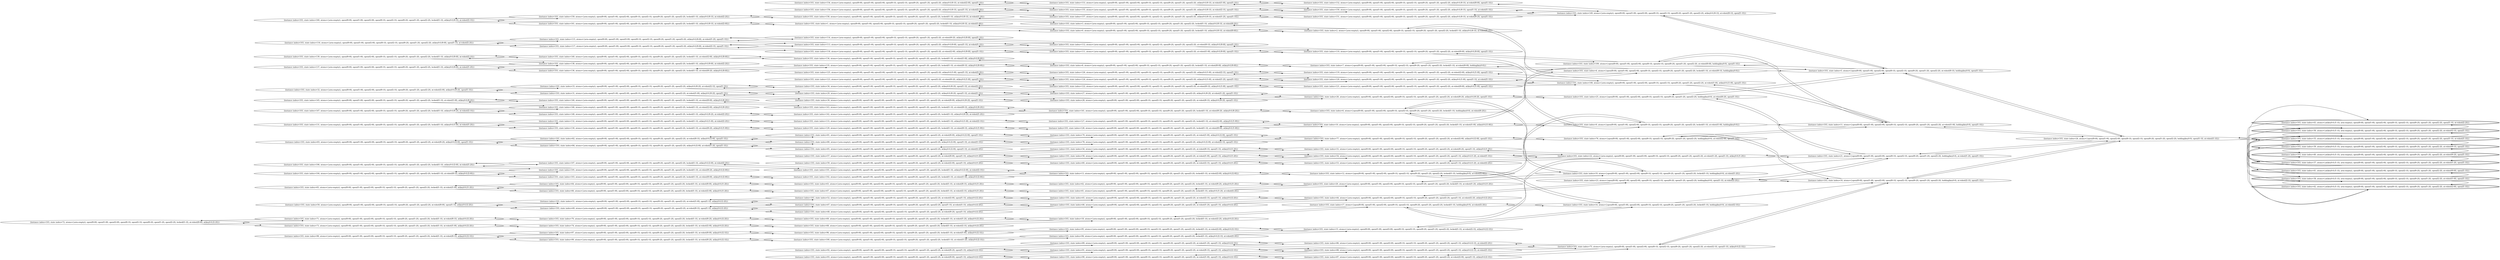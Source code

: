 digraph {
rankdir="LR"
s72[label="(instance index=103, state index=72, atoms={arm-empty(), open(f0-0f), open(f1-0f), open(f2-0f), open(f0-1f), open(f2-1f), open(f0-2f), open(f1-2f), open(f2-2f), locked(f1-1f), at-robot(f0-0f), at(key0-0,f2-2f)})"]
s105[label="(instance index=103, state index=105, atoms={arm-empty(), open(f0-0f), open(f1-0f), open(f2-0f), open(f0-1f), open(f2-1f), open(f0-2f), open(f1-2f), open(f2-2f), locked(f1-1f), at-robot(f0-2f), at(key0-0,f2-0f)})"]
s138[label="(instance index=103, state index=138, atoms={arm-empty(), open(f0-0f), open(f1-0f), open(f2-0f), open(f0-1f), open(f2-1f), open(f0-2f), open(f1-2f), open(f2-2f), locked(f1-1f), at(key0-0,f0-0f), at-robot(f2-2f)})"]
s146[label="(instance index=103, state index=146, atoms={arm-empty(), open(f0-0f), open(f1-0f), open(f2-0f), open(f0-1f), open(f2-1f), open(f0-2f), open(f1-2f), open(f2-2f), locked(f1-1f), at-robot(f2-0f), at(key0-0,f0-2f)})"]
s65[label="(instance index=103, state index=65, atoms={arm-empty(), open(f0-0f), open(f1-0f), open(f2-0f), open(f0-1f), open(f2-1f), open(f0-2f), open(f1-2f), open(f2-2f), locked(f1-1f), at-robot(f1-0f), at(key0-0,f1-2f)})"]
s50[label="(instance index=103, state index=50, atoms={arm-empty(), open(f0-0f), open(f1-0f), open(f2-0f), open(f0-1f), open(f2-1f), open(f0-2f), open(f1-2f), open(f2-2f), at-robot(f0-0f), open(f1-1f), at(key0-0,f2-2f)})"]
s71[label="(instance index=103, state index=71, atoms={arm-empty(), open(f0-0f), open(f1-0f), open(f2-0f), open(f0-1f), open(f2-1f), open(f0-2f), open(f1-2f), open(f2-2f), locked(f1-1f), at-robot(f0-1f), at(key0-0,f2-2f)})"]
s73[label="(instance index=103, state index=73, atoms={arm-empty(), open(f0-0f), open(f1-0f), open(f2-0f), open(f0-1f), open(f2-1f), open(f0-2f), open(f1-2f), open(f2-2f), locked(f1-1f), at-robot(f1-0f), at(key0-0,f2-2f)})"]
s98[label="(instance index=103, state index=98, atoms={arm-empty(), open(f0-0f), open(f1-0f), open(f2-0f), open(f0-1f), open(f2-1f), open(f0-2f), open(f1-2f), open(f2-2f), locked(f1-1f), at-robot(f0-1f), at(key0-0,f2-1f)})"]
s83[label="(instance index=103, state index=83, atoms={arm-empty(), open(f0-0f), open(f1-0f), open(f2-0f), open(f0-1f), open(f2-1f), open(f0-2f), open(f1-2f), open(f2-2f), at-robot(f0-2f), at(key0-0,f2-0f), open(f1-1f)})"]
s104[label="(instance index=103, state index=104, atoms={arm-empty(), open(f0-0f), open(f1-0f), open(f2-0f), open(f0-1f), open(f2-1f), open(f0-2f), open(f1-2f), open(f2-2f), locked(f1-1f), at-robot(f0-1f), at(key0-0,f2-0f)})"]
s106[label="(instance index=103, state index=106, atoms={arm-empty(), open(f0-0f), open(f1-0f), open(f2-0f), open(f0-1f), open(f2-1f), open(f0-2f), open(f1-2f), open(f2-2f), locked(f1-1f), at(key0-0,f2-0f), at-robot(f1-2f)})"]
s131[label="(instance index=103, state index=131, atoms={arm-empty(), open(f0-0f), open(f1-0f), open(f2-0f), open(f0-1f), open(f2-1f), open(f0-2f), open(f1-2f), open(f2-2f), locked(f1-1f), at(key0-0,f1-0f), at-robot(f1-2f)})"]
s116[label="(instance index=103, state index=116, atoms={arm-empty(), open(f0-0f), open(f1-0f), open(f2-0f), open(f0-1f), open(f2-1f), open(f0-2f), open(f1-2f), open(f2-2f), at(key0-0,f0-0f), open(f1-1f), at-robot(f2-2f)})"]
s32[label="(instance index=103, state index=32, atoms={arm-empty(), open(f0-0f), open(f1-0f), open(f2-0f), open(f0-1f), open(f2-1f), open(f0-2f), open(f1-2f), open(f2-2f), at-robot(f2-0f), at(key0-0,f0-2f), open(f1-1f)})"]
s137[label="(instance index=103, state index=137, atoms={arm-empty(), open(f0-0f), open(f1-0f), open(f2-0f), open(f0-1f), open(f2-1f), open(f0-2f), open(f1-2f), open(f2-2f), locked(f1-1f), at(key0-0,f0-0f), at-robot(f1-2f)})"]
s139[label="(instance index=103, state index=139, atoms={arm-empty(), open(f0-0f), open(f1-0f), open(f2-0f), open(f0-1f), open(f2-1f), open(f0-2f), open(f1-2f), open(f2-2f), locked(f1-1f), at(key0-0,f0-0f), at-robot(f2-1f)})"]
s145[label="(instance index=103, state index=145, atoms={arm-empty(), open(f0-0f), open(f1-0f), open(f2-0f), open(f0-1f), open(f2-1f), open(f0-2f), open(f1-2f), open(f2-2f), locked(f1-1f), at-robot(f1-0f), at(key0-0,f0-2f)})"]
s147[label="(instance index=103, state index=147, atoms={arm-empty(), open(f0-0f), open(f1-0f), open(f2-0f), open(f0-1f), open(f2-1f), open(f0-2f), open(f1-2f), open(f2-2f), locked(f1-1f), at(key0-0,f0-2f), at-robot(f2-1f)})"]
s160[label="(instance index=103, state index=160, atoms={arm-empty(), open(f0-0f), open(f1-0f), open(f2-0f), open(f0-1f), open(f2-1f), open(f0-2f), open(f1-2f), open(f2-2f), locked(f1-1f), at(key0-0,f0-1f), at-robot(f2-1f)})"]
s64[label="(instance index=103, state index=64, atoms={arm-empty(), open(f0-0f), open(f1-0f), open(f2-0f), open(f0-1f), open(f2-1f), open(f0-2f), open(f1-2f), open(f2-2f), locked(f1-1f), at-robot(f0-0f), at(key0-0,f1-2f)})"]
s66[label="(instance index=103, state index=66, atoms={arm-empty(), open(f0-0f), open(f1-0f), open(f2-0f), open(f0-1f), open(f2-1f), open(f0-2f), open(f1-2f), open(f2-2f), locked(f1-1f), at-robot(f2-0f), at(key0-0,f1-2f)})"]
s51[label="(instance index=103, state index=51, atoms={arm-empty(), open(f0-0f), open(f1-0f), open(f2-0f), open(f0-1f), open(f2-1f), open(f0-2f), open(f1-2f), open(f2-2f), at-robot(f1-0f), open(f1-1f), at(key0-0,f2-2f)})"]
s49[label="(instance index=103, state index=49, atoms={arm-empty(), open(f0-0f), open(f1-0f), open(f2-0f), open(f0-1f), open(f2-1f), open(f0-2f), open(f1-2f), open(f2-2f), at-robot(f0-1f), open(f1-1f), at(key0-0,f2-2f)})"]
s70[label="(instance index=103, state index=70, atoms={arm-empty(), open(f0-0f), open(f1-0f), open(f2-0f), open(f0-1f), open(f2-1f), open(f0-2f), open(f1-2f), open(f2-2f), locked(f1-1f), at-robot(f0-2f), at(key0-0,f2-2f)})"]
s74[label="(instance index=103, state index=74, atoms={arm-empty(), open(f0-0f), open(f1-0f), open(f2-0f), open(f0-1f), open(f2-1f), open(f0-2f), open(f1-2f), open(f2-2f), locked(f1-1f), at-robot(f2-0f), at(key0-0,f2-2f)})"]
s97[label="(instance index=103, state index=97, atoms={arm-empty(), open(f0-0f), open(f1-0f), open(f2-0f), open(f0-1f), open(f2-1f), open(f0-2f), open(f1-2f), open(f2-2f), locked(f1-1f), at-robot(f0-0f), at(key0-0,f2-1f)})"]
s99[label="(instance index=103, state index=99, atoms={arm-empty(), open(f0-0f), open(f1-0f), open(f2-0f), open(f0-1f), open(f2-1f), open(f0-2f), open(f1-2f), open(f2-2f), locked(f1-1f), at-robot(f0-2f), at(key0-0,f2-1f)})"]
s84[label="(instance index=103, state index=84, atoms={arm-empty(), open(f0-0f), open(f1-0f), open(f2-0f), open(f0-1f), open(f2-1f), open(f0-2f), open(f1-2f), open(f2-2f), at(key0-0,f2-0f), at-robot(f1-2f), open(f1-1f)})"]
s82[label="(instance index=103, state index=82, atoms={arm-empty(), open(f0-0f), open(f1-0f), open(f2-0f), open(f0-1f), open(f2-1f), open(f0-2f), open(f1-2f), open(f2-2f), at-robot(f0-1f), at(key0-0,f2-0f), open(f1-1f)})"]
s103[label="(instance index=103, state index=103, atoms={arm-empty(), open(f0-0f), open(f1-0f), open(f2-0f), open(f0-1f), open(f2-1f), open(f0-2f), open(f1-2f), open(f2-2f), locked(f1-1f), at-robot(f0-0f), at(key0-0,f2-0f)})"]
s107[label="(instance index=103, state index=107, atoms={arm-empty(), open(f0-0f), open(f1-0f), open(f2-0f), open(f0-1f), open(f2-1f), open(f0-2f), open(f1-2f), open(f2-2f), locked(f1-1f), at(key0-0,f2-0f), at-robot(f2-2f)})"]
s130[label="(instance index=103, state index=130, atoms={arm-empty(), open(f0-0f), open(f1-0f), open(f2-0f), open(f0-1f), open(f2-1f), open(f0-2f), open(f1-2f), open(f2-2f), locked(f1-1f), at-robot(f0-2f), at(key0-0,f1-0f)})"]
s132[label="(instance index=103, state index=132, atoms={arm-empty(), open(f0-0f), open(f1-0f), open(f2-0f), open(f0-1f), open(f2-1f), open(f0-2f), open(f1-2f), open(f2-2f), locked(f1-1f), at(key0-0,f1-0f), at-robot(f2-2f)})"]
s117[label="(instance index=103, state index=117, atoms={arm-empty(), open(f0-0f), open(f1-0f), open(f2-0f), open(f0-1f), open(f2-1f), open(f0-2f), open(f1-2f), open(f2-2f), at(key0-0,f0-0f), at-robot(f2-1f), open(f1-1f)})"]
s136[label="(instance index=103, state index=136, atoms={arm-empty(), open(f0-0f), open(f1-0f), open(f2-0f), open(f0-1f), open(f2-1f), open(f0-2f), open(f1-2f), open(f2-2f), locked(f1-1f), at-robot(f0-2f), at(key0-0,f0-0f)})"]
s148[label="(instance index=103, state index=148, atoms={arm-empty(), open(f0-0f), open(f1-0f), open(f2-0f), open(f0-1f), open(f2-1f), open(f0-2f), open(f1-2f), open(f2-2f), locked(f1-1f), at(key0-0,f0-2f), at-robot(f2-2f)})"]
s144[label="(instance index=103, state index=144, atoms={arm-empty(), open(f0-0f), open(f1-0f), open(f2-0f), open(f0-1f), open(f2-1f), open(f0-2f), open(f1-2f), open(f2-2f), locked(f1-1f), at-robot(f0-0f), at(key0-0,f0-2f)})"]
s140[label="(instance index=103, state index=140, atoms={arm-empty(), open(f0-0f), open(f1-0f), open(f2-0f), open(f0-1f), open(f2-1f), open(f0-2f), open(f1-2f), open(f2-2f), locked(f1-1f), at-robot(f2-0f), at(key0-0,f0-0f)})"]
s31[label="(instance index=103, state index=31, atoms={arm-empty(), open(f0-0f), open(f1-0f), open(f2-0f), open(f0-1f), open(f2-1f), open(f0-2f), open(f1-2f), open(f2-2f), at-robot(f1-0f), at(key0-0,f0-2f), open(f1-1f)})"]
s161[label="(instance index=103, state index=161, atoms={arm-empty(), open(f0-0f), open(f1-0f), open(f2-0f), open(f0-1f), open(f2-1f), open(f0-2f), open(f1-2f), open(f2-2f), locked(f1-1f), at(key0-0,f0-1f), at-robot(f2-0f)})"]
s159[label="(instance index=103, state index=159, atoms={arm-empty(), open(f0-0f), open(f1-0f), open(f2-0f), open(f0-1f), open(f2-1f), open(f0-2f), open(f1-2f), open(f2-2f), locked(f1-1f), at(key0-0,f0-1f), at-robot(f2-2f)})"]
s33[label="(instance index=103, state index=33, atoms={arm-empty(), open(f0-0f), open(f1-0f), open(f2-0f), open(f0-1f), open(f2-1f), open(f0-2f), open(f1-2f), open(f2-2f), at(key0-0,f0-2f), at-robot(f2-1f), open(f1-1f)})"]
s115[label="(instance index=103, state index=115, atoms={arm-empty(), open(f0-0f), open(f1-0f), open(f2-0f), open(f0-1f), open(f2-1f), open(f0-2f), open(f1-2f), open(f2-2f), at(key0-0,f0-0f), at-robot(f1-2f), open(f1-1f)})"]
s135[label="(instance index=103, state index=135, atoms={arm-empty(), open(f0-0f), open(f1-0f), open(f2-0f), open(f0-1f), open(f2-1f), open(f0-2f), open(f1-2f), open(f2-2f), locked(f1-1f), at-robot(f0-1f), at(key0-0,f0-0f)})"]
s154[label="(instance index=103, state index=154, atoms={arm-empty(), open(f0-0f), open(f1-0f), open(f2-0f), open(f0-1f), open(f2-1f), open(f0-2f), open(f1-2f), open(f2-2f), at(key0-0,f0-1f), at-robot(f2-0f), open(f1-1f)})"]
s142[label="(instance index=103, state index=142, atoms={arm-empty(), open(f0-0f), open(f1-0f), open(f2-0f), open(f0-1f), open(f2-1f), open(f0-2f), open(f1-2f), open(f2-2f), locked(f1-1f), at(key0-0,f0-2f), at-robot(f1-2f)})"]
s133[label="(instance index=103, state index=133, atoms={arm-empty(), open(f0-0f), open(f1-0f), open(f2-0f), open(f0-1f), open(f2-1f), open(f0-2f), open(f1-2f), open(f2-2f), locked(f1-1f), at(key0-0,f1-0f), at-robot(f2-1f)})"]
s134[label="(instance index=103, state index=134, atoms={arm-empty(), open(f0-0f), open(f1-0f), open(f2-0f), open(f0-1f), open(f2-1f), open(f0-2f), open(f1-2f), open(f2-2f), locked(f1-1f), at-robot(f1-0f), at(key0-0,f0-0f)})"]
s143[label="(instance index=103, state index=143, atoms={arm-empty(), open(f0-0f), open(f1-0f), open(f2-0f), open(f0-1f), open(f2-1f), open(f0-2f), open(f1-2f), open(f2-2f), locked(f1-1f), at-robot(f0-1f), at(key0-0,f0-2f)})"]
s129[label="(instance index=103, state index=129, atoms={arm-empty(), open(f0-0f), open(f1-0f), open(f2-0f), open(f0-1f), open(f2-1f), open(f0-2f), open(f1-2f), open(f2-2f), locked(f1-1f), at-robot(f0-1f), at(key0-0,f1-0f)})"]
s30[label="(instance index=103, state index=30, atoms={arm-empty(), open(f0-0f), open(f1-0f), open(f2-0f), open(f0-1f), open(f2-1f), open(f0-2f), open(f1-2f), open(f2-2f), at-robot(f0-0f), at(key0-0,f0-2f), open(f1-1f)})"]
s1[label="(instance index=103, state index=1, atoms={arm-empty(), open(f0-0f), open(f1-0f), open(f2-0f), open(f0-1f), open(f2-1f), open(f0-2f), open(f1-2f), open(f2-2f), locked(f1-1f), at(key0-0,f0-1f), at-robot(f1-0f)})"]
s158[label="(instance index=103, state index=158, atoms={arm-empty(), open(f0-0f), open(f1-0f), open(f2-0f), open(f0-1f), open(f2-1f), open(f0-2f), open(f1-2f), open(f2-2f), locked(f1-1f), at(key0-0,f0-1f), at-robot(f1-2f)})"]
s29[label="(instance index=103, state index=29, atoms={arm-empty(), open(f0-0f), open(f1-0f), open(f2-0f), open(f0-1f), open(f2-1f), open(f0-2f), open(f1-2f), open(f2-2f), at(key0-0,f0-2f), open(f1-1f), at-robot(f1-1f)})"]
s156[label="(instance index=103, state index=156, atoms={arm-empty(), open(f0-0f), open(f1-0f), open(f2-0f), open(f0-1f), open(f2-1f), open(f0-2f), open(f1-2f), open(f2-2f), at(key0-0,f0-1f), open(f1-1f), at-robot(f2-2f)})"]
s34[label="(instance index=103, state index=34, atoms={arm-empty(), open(f0-0f), open(f1-0f), open(f2-0f), open(f0-1f), open(f2-1f), open(f0-2f), open(f1-2f), open(f2-2f), at(key0-0,f0-2f), open(f1-1f), at-robot(f2-2f)})"]
s113[label="(instance index=103, state index=113, atoms={arm-empty(), open(f0-0f), open(f1-0f), open(f2-0f), open(f0-1f), open(f2-1f), open(f0-2f), open(f1-2f), open(f2-2f), at(key0-0,f0-0f), open(f1-1f), at-robot(f1-1f)})"]
s118[label="(instance index=103, state index=118, atoms={arm-empty(), open(f0-0f), open(f1-0f), open(f2-0f), open(f0-1f), open(f2-1f), open(f0-2f), open(f1-2f), open(f2-2f), at-robot(f2-0f), at(key0-0,f0-0f), open(f1-1f)})"]
s114[label="(instance index=103, state index=114, atoms={arm-empty(), open(f0-0f), open(f1-0f), open(f2-0f), open(f0-1f), open(f2-1f), open(f0-2f), open(f1-2f), open(f2-2f), at-robot(f0-2f), at(key0-0,f0-0f), open(f1-1f)})"]
s101[label="(instance index=103, state index=101, atoms={arm-empty(), open(f0-0f), open(f1-0f), open(f2-0f), open(f0-1f), open(f2-1f), open(f0-2f), open(f1-2f), open(f2-2f), locked(f1-1f), at(key0-0,f2-0f), at-robot(f2-1f)})"]
s102[label="(instance index=103, state index=102, atoms={arm-empty(), open(f0-0f), open(f1-0f), open(f2-0f), open(f0-1f), open(f2-1f), open(f0-2f), open(f1-2f), open(f2-2f), locked(f1-1f), at-robot(f1-0f), at(key0-0,f2-0f)})"]
s80[label="(instance index=103, state index=80, atoms={arm-empty(), open(f0-0f), open(f1-0f), open(f2-0f), open(f0-1f), open(f2-1f), open(f0-2f), open(f1-2f), open(f2-2f), at(key0-0,f2-0f), open(f1-1f), at-robot(f1-1f)})"]
s85[label="(instance index=103, state index=85, atoms={arm-empty(), open(f0-0f), open(f1-0f), open(f2-0f), open(f0-1f), open(f2-1f), open(f0-2f), open(f1-2f), open(f2-2f), at(key0-0,f2-0f), open(f1-1f), at-robot(f2-2f)})"]
s81[label="(instance index=103, state index=81, atoms={arm-empty(), open(f0-0f), open(f1-0f), open(f2-0f), open(f0-1f), open(f2-1f), open(f0-2f), open(f1-2f), open(f2-2f), at-robot(f0-0f), at(key0-0,f2-0f), open(f1-1f)})"]
s125[label="(instance index=103, state index=125, atoms={arm-empty(), open(f0-0f), open(f1-0f), open(f2-0f), open(f0-1f), open(f2-1f), open(f0-2f), open(f1-2f), open(f2-2f), at(key0-0,f1-0f), open(f1-1f), at-robot(f2-2f)})"]
s123[label="(instance index=103, state index=123, atoms={arm-empty(), open(f0-0f), open(f1-0f), open(f2-0f), open(f0-1f), open(f2-1f), open(f0-2f), open(f1-2f), open(f2-2f), at-robot(f0-2f), at(key0-0,f1-0f), open(f1-1f)})"]
s100[label="(instance index=103, state index=100, atoms={arm-empty(), open(f0-0f), open(f1-0f), open(f2-0f), open(f0-1f), open(f2-1f), open(f0-2f), open(f1-2f), open(f2-2f), locked(f1-1f), at-robot(f1-2f), at(key0-0,f2-1f)})"]
s96[label="(instance index=103, state index=96, atoms={arm-empty(), open(f0-0f), open(f1-0f), open(f2-0f), open(f0-1f), open(f2-1f), open(f0-2f), open(f1-2f), open(f2-2f), locked(f1-1f), at-robot(f1-0f), at(key0-0,f2-1f)})"]
s68[label="(instance index=103, state index=68, atoms={arm-empty(), open(f0-0f), open(f1-0f), open(f2-0f), open(f0-1f), open(f2-1f), open(f0-2f), open(f1-2f), open(f2-2f), locked(f1-1f), at-robot(f2-1f), at(key0-0,f2-2f)})"]
s69[label="(instance index=103, state index=69, atoms={arm-empty(), open(f0-0f), open(f1-0f), open(f2-0f), open(f0-1f), open(f2-1f), open(f0-2f), open(f1-2f), open(f2-2f), locked(f1-1f), at-robot(f1-2f), at(key0-0,f2-2f)})"]
s47[label="(instance index=103, state index=47, atoms={arm-empty(), open(f0-0f), open(f1-0f), open(f2-0f), open(f0-1f), open(f2-1f), open(f0-2f), open(f1-2f), open(f2-2f), open(f1-1f), at-robot(f1-1f), at(key0-0,f2-2f)})"]
s52[label="(instance index=103, state index=52, atoms={arm-empty(), open(f0-0f), open(f1-0f), open(f2-0f), open(f0-1f), open(f2-1f), open(f0-2f), open(f1-2f), open(f2-2f), at-robot(f2-0f), open(f1-1f), at(key0-0,f2-2f)})"]
s48[label="(instance index=103, state index=48, atoms={arm-empty(), open(f0-0f), open(f1-0f), open(f2-0f), open(f0-1f), open(f2-1f), open(f0-2f), open(f1-2f), open(f2-2f), at-robot(f0-2f), open(f1-1f), at(key0-0,f2-2f)})"]
s92[label="(instance index=103, state index=92, atoms={arm-empty(), open(f0-0f), open(f1-0f), open(f2-0f), open(f0-1f), open(f2-1f), open(f0-2f), open(f1-2f), open(f2-2f), at-robot(f0-2f), open(f1-1f), at(key0-0,f2-1f)})"]
s93[label="(instance index=103, state index=93, atoms={arm-empty(), open(f0-0f), open(f1-0f), open(f2-0f), open(f0-1f), open(f2-1f), open(f0-2f), open(f1-2f), open(f2-2f), at-robot(f0-0f), open(f1-1f), at(key0-0,f2-1f)})"]
s67[label="(instance index=103, state index=67, atoms={arm-empty(), open(f0-0f), open(f1-0f), open(f2-0f), open(f0-1f), open(f2-1f), open(f0-2f), open(f1-2f), open(f2-2f), locked(f1-1f), at-robot(f2-1f), at(key0-0,f1-2f)})"]
s63[label="(instance index=103, state index=63, atoms={arm-empty(), open(f0-0f), open(f1-0f), open(f2-0f), open(f0-1f), open(f2-1f), open(f0-2f), open(f1-2f), open(f2-2f), locked(f1-1f), at-robot(f0-1f), at(key0-0,f1-2f)})"]
s59[label="(instance index=103, state index=59, atoms={arm-empty(), open(f0-0f), open(f1-0f), open(f2-0f), open(f0-1f), open(f2-1f), open(f0-2f), open(f1-2f), open(f2-2f), at-robot(f2-0f), open(f1-1f), at(key0-0,f1-2f)})"]
s57[label="(instance index=103, state index=57, atoms={arm-empty(), open(f0-0f), open(f1-0f), open(f2-0f), open(f0-1f), open(f2-1f), open(f0-2f), open(f1-2f), open(f2-2f), at-robot(f0-0f), open(f1-1f), at(key0-0,f1-2f)})"]
s111[label="(instance index=103, state index=111, atoms={arm-empty(), open(f0-0f), open(f1-0f), open(f2-0f), open(f0-1f), open(f2-1f), open(f0-2f), open(f1-2f), open(f2-2f), at-robot(f1-0f), at(key0-0,f0-0f), open(f1-1f)})"]
s8[label="(instance index=103, state index=8, atoms={arm-empty(), open(f0-0f), open(f1-0f), open(f2-0f), open(f0-1f), open(f2-1f), open(f0-2f), open(f1-2f), open(f2-2f), locked(f1-1f), at-robot(f0-0f), at(key0-0,f0-0f)})"]
s0[label="(instance index=103, state index=0, atoms={arm-empty(), open(f0-0f), open(f1-0f), open(f2-0f), open(f0-1f), open(f2-1f), open(f0-2f), open(f1-2f), open(f2-2f), locked(f1-1f), at(key0-0,f0-1f), at-robot(f0-0f)})"]
s127[label="(instance index=103, state index=127, atoms={arm-empty(), open(f0-0f), open(f1-0f), open(f2-0f), open(f0-1f), open(f2-1f), open(f0-2f), open(f1-2f), open(f2-2f), locked(f1-1f), at-robot(f2-0f), at(key0-0,f1-0f)})"]
s112[label="(instance index=103, state index=112, atoms={arm-empty(), open(f0-0f), open(f1-0f), open(f2-0f), open(f0-1f), open(f2-1f), open(f0-2f), open(f1-2f), open(f2-2f), at-robot(f0-1f), at(key0-0,f0-0f), open(f1-1f)})"]
s28[label="(instance index=103, state index=28, atoms={arm-empty(), open(f0-0f), open(f1-0f), open(f2-0f), open(f0-1f), open(f2-1f), open(f0-2f), open(f1-2f), open(f2-2f), at-robot(f0-1f), at(key0-0,f0-2f), open(f1-1f)})"]
s155[label="(instance index=103, state index=155, atoms={arm-empty(), open(f0-0f), open(f1-0f), open(f2-0f), open(f0-1f), open(f2-1f), open(f0-2f), open(f1-2f), open(f2-2f), at(key0-0,f0-1f), at-robot(f2-1f), open(f1-1f)})"]
s27[label="(instance index=103, state index=27, atoms={arm-empty(), open(f0-0f), open(f1-0f), open(f2-0f), open(f0-1f), open(f2-1f), open(f0-2f), open(f1-2f), open(f2-2f), at(key0-0,f0-2f), at-robot(f1-2f), open(f1-1f)})"]
s3[label="(instance index=103, state index=3, atoms={arm-empty(), open(f0-0f), open(f1-0f), open(f2-0f), open(f0-1f), open(f2-1f), open(f0-2f), open(f1-2f), open(f2-2f), locked(f1-1f), at(key0-0,f0-1f), at-robot(f0-2f)})"]
s153[label="(instance index=103, state index=153, atoms={arm-empty(), open(f0-0f), open(f1-0f), open(f2-0f), open(f0-1f), open(f2-1f), open(f0-2f), open(f1-2f), open(f2-2f), at(key0-0,f0-1f), at-robot(f1-0f), open(f1-1f)})"]
s141[label="(instance index=103, state index=141, atoms={arm-empty(), open(f0-0f), open(f1-0f), open(f2-0f), open(f0-1f), open(f2-1f), open(f0-2f), open(f1-2f), open(f2-2f), locked(f1-1f), at-robot(f0-2f), at(key0-0,f0-2f)})"]
s157[label="(instance index=103, state index=157, atoms={arm-empty(), open(f0-0f), open(f1-0f), open(f2-0f), open(f0-1f), open(f2-1f), open(f0-2f), open(f1-2f), open(f2-2f), at(key0-0,f0-1f), at-robot(f1-2f), open(f1-1f)})"]
s128[label="(instance index=103, state index=128, atoms={arm-empty(), open(f0-0f), open(f1-0f), open(f2-0f), open(f0-1f), open(f2-1f), open(f0-2f), open(f1-2f), open(f2-2f), locked(f1-1f), at-robot(f0-0f), at(key0-0,f1-0f)})"]
s13[label="(instance index=103, state index=13, atoms={arm-empty(), open(f0-0f), open(f1-0f), open(f2-0f), open(f0-1f), open(f2-1f), open(f0-2f), open(f1-2f), open(f2-2f), locked(f1-1f), at-robot(f2-0f), at(key0-0,f2-0f)})"]
s78[label="(instance index=103, state index=78, atoms={arm-empty(), open(f0-0f), open(f1-0f), open(f2-0f), open(f0-1f), open(f2-1f), open(f0-2f), open(f1-2f), open(f2-2f), at(key0-0,f2-0f), at-robot(f2-1f), open(f1-1f)})"]
s79[label="(instance index=103, state index=79, atoms={arm-empty(), open(f0-0f), open(f1-0f), open(f2-0f), open(f0-1f), open(f2-1f), open(f0-2f), open(f1-2f), open(f2-2f), at-robot(f1-0f), at(key0-0,f2-0f), open(f1-1f)})"]
s126[label="(instance index=103, state index=126, atoms={arm-empty(), open(f0-0f), open(f1-0f), open(f2-0f), open(f0-1f), open(f2-1f), open(f0-2f), open(f1-2f), open(f2-2f), at(key0-0,f1-0f), at-robot(f2-1f), open(f1-1f)})"]
s122[label="(instance index=103, state index=122, atoms={arm-empty(), open(f0-0f), open(f1-0f), open(f2-0f), open(f0-1f), open(f2-1f), open(f0-2f), open(f1-2f), open(f2-2f), at-robot(f0-1f), at(key0-0,f1-0f), open(f1-1f)})"]
s124[label="(instance index=103, state index=124, atoms={arm-empty(), open(f0-0f), open(f1-0f), open(f2-0f), open(f0-1f), open(f2-1f), open(f0-2f), open(f1-2f), open(f2-2f), at(key0-0,f1-0f), at-robot(f1-2f), open(f1-1f)})"]
s94[label="(instance index=103, state index=94, atoms={arm-empty(), open(f0-0f), open(f1-0f), open(f2-0f), open(f0-1f), open(f2-1f), open(f0-2f), open(f1-2f), open(f2-2f), locked(f1-1f), at(key0-0,f2-1f), at-robot(f2-2f)})"]
s95[label="(instance index=103, state index=95, atoms={arm-empty(), open(f0-0f), open(f1-0f), open(f2-0f), open(f0-1f), open(f2-1f), open(f0-2f), open(f1-2f), open(f2-2f), locked(f1-1f), at-robot(f2-0f), at(key0-0,f2-1f)})"]
s18[label="(instance index=103, state index=18, atoms={arm-empty(), open(f0-0f), open(f1-0f), open(f2-0f), open(f0-1f), open(f2-1f), open(f0-2f), open(f1-2f), open(f2-2f), locked(f1-1f), at-robot(f2-2f), at(key0-0,f2-2f)})"]
s45[label="(instance index=103, state index=45, atoms={arm-empty(), open(f0-0f), open(f1-0f), open(f2-0f), open(f0-1f), open(f2-1f), open(f0-2f), open(f1-2f), open(f2-2f), at-robot(f2-1f), open(f1-1f), at(key0-0,f2-2f)})"]
s46[label="(instance index=103, state index=46, atoms={arm-empty(), open(f0-0f), open(f1-0f), open(f2-0f), open(f0-1f), open(f2-1f), open(f0-2f), open(f1-2f), open(f2-2f), at-robot(f1-2f), open(f1-1f), at(key0-0,f2-2f)})"]
s89[label="(instance index=103, state index=89, atoms={arm-empty(), open(f0-0f), open(f1-0f), open(f2-0f), open(f0-1f), open(f2-1f), open(f0-2f), open(f1-2f), open(f2-2f), at-robot(f1-2f), open(f1-1f), at(key0-0,f2-1f)})"]
s90[label="(instance index=103, state index=90, atoms={arm-empty(), open(f0-0f), open(f1-0f), open(f2-0f), open(f0-1f), open(f2-1f), open(f0-2f), open(f1-2f), open(f2-2f), at-robot(f1-0f), open(f1-1f), at(key0-0,f2-1f)})"]
s91[label="(instance index=103, state index=91, atoms={arm-empty(), open(f0-0f), open(f1-0f), open(f2-0f), open(f0-1f), open(f2-1f), open(f0-2f), open(f1-2f), open(f2-2f), at-robot(f0-1f), open(f1-1f), at(key0-0,f2-1f)})"]
s61[label="(instance index=103, state index=61, atoms={arm-empty(), open(f0-0f), open(f1-0f), open(f2-0f), open(f0-1f), open(f2-1f), open(f0-2f), open(f1-2f), open(f2-2f), locked(f1-1f), at(key0-0,f1-2f), at-robot(f2-2f)})"]
s62[label="(instance index=103, state index=62, atoms={arm-empty(), open(f0-0f), open(f1-0f), open(f2-0f), open(f0-1f), open(f2-1f), open(f0-2f), open(f1-2f), open(f2-2f), locked(f1-1f), at-robot(f0-2f), at(key0-0,f1-2f)})"]
s60[label="(instance index=103, state index=60, atoms={arm-empty(), open(f0-0f), open(f1-0f), open(f2-0f), open(f0-1f), open(f2-1f), open(f0-2f), open(f1-2f), open(f2-2f), at-robot(f2-1f), open(f1-1f), at(key0-0,f1-2f)})"]
s56[label="(instance index=103, state index=56, atoms={arm-empty(), open(f0-0f), open(f1-0f), open(f2-0f), open(f0-1f), open(f2-1f), open(f0-2f), open(f1-2f), open(f2-2f), at-robot(f0-1f), open(f1-1f), at(key0-0,f1-2f)})"]
s58[label="(instance index=103, state index=58, atoms={arm-empty(), open(f0-0f), open(f1-0f), open(f2-0f), open(f0-1f), open(f2-1f), open(f0-2f), open(f1-2f), open(f2-2f), at-robot(f1-0f), open(f1-1f), at(key0-0,f1-2f)})"]
s55[label="(instance index=103, state index=55, atoms={arm-empty(), open(f0-0f), open(f1-0f), open(f2-0f), open(f0-1f), open(f2-1f), open(f0-2f), open(f1-2f), open(f2-2f), at-robot(f0-2f), open(f1-1f), at(key0-0,f1-2f)})"]
s54[label="(instance index=103, state index=54, atoms={arm-empty(), open(f0-0f), open(f1-0f), open(f2-0f), open(f0-1f), open(f2-1f), open(f0-2f), open(f1-2f), open(f2-2f), open(f1-1f), at(key0-0,f1-2f), at-robot(f1-1f)})"]
s53[label="(instance index=103, state index=53, atoms={arm-empty(), open(f0-0f), open(f1-0f), open(f2-0f), open(f0-1f), open(f2-1f), open(f0-2f), open(f1-2f), open(f2-2f), open(f1-1f), at(key0-0,f1-2f), at-robot(f2-2f)})"]
s20[label="(instance index=103, state index=20, atoms={arm-empty(), open(f0-0f), open(f1-0f), open(f2-0f), open(f0-1f), open(f2-1f), open(f0-2f), open(f1-2f), open(f2-2f), locked(f1-1f), at-robot(f1-2f), at(key0-0,f1-2f)})"]
s88[label="(instance index=103, state index=88, atoms={arm-empty(), open(f0-0f), open(f1-0f), open(f2-0f), open(f0-1f), open(f2-1f), open(f0-2f), open(f1-2f), open(f2-2f), open(f1-1f), at(key0-0,f2-1f), at-robot(f1-1f)})"]
s87[label="(instance index=103, state index=87, atoms={arm-empty(), open(f0-0f), open(f1-0f), open(f2-0f), open(f0-1f), open(f2-1f), open(f0-2f), open(f1-2f), open(f2-2f), at-robot(f2-0f), open(f1-1f), at(key0-0,f2-1f)})"]
s86[label="(instance index=103, state index=86, atoms={arm-empty(), open(f0-0f), open(f1-0f), open(f2-0f), open(f0-1f), open(f2-1f), open(f0-2f), open(f1-2f), open(f2-2f), open(f1-1f), at(key0-0,f2-1f), at-robot(f2-2f)})"]
s44[label="(instance index=103, state index=44, atoms={arm-empty(), open(f0-0f), open(f1-0f), open(f2-0f), open(f0-1f), open(f2-1f), open(f0-2f), open(f1-2f), open(f2-2f), open(f1-1f), at-robot(f2-2f), at(key0-0,f2-2f)})"]
s15[label="(instance index=103, state index=15, atoms={arm-empty(), open(f0-0f), open(f1-0f), open(f2-0f), open(f0-1f), open(f2-1f), open(f0-2f), open(f1-2f), open(f2-2f), locked(f1-1f), at-robot(f2-1f), at(key0-0,f2-1f)})"]
s121[label="(instance index=103, state index=121, atoms={arm-empty(), open(f0-0f), open(f1-0f), open(f2-0f), open(f0-1f), open(f2-1f), open(f0-2f), open(f1-2f), open(f2-2f), at-robot(f0-0f), at(key0-0,f1-0f), open(f1-1f)})"]
s119[label="(instance index=103, state index=119, atoms={arm-empty(), open(f0-0f), open(f1-0f), open(f2-0f), open(f0-1f), open(f2-1f), open(f0-2f), open(f1-2f), open(f2-2f), at-robot(f2-0f), at(key0-0,f1-0f), open(f1-1f)})"]
s77[label="(instance index=103, state index=77, atoms={arm-empty(), open(f0-0f), open(f1-0f), open(f2-0f), open(f0-1f), open(f2-1f), open(f0-2f), open(f1-2f), open(f2-2f), at-robot(f2-0f), at(key0-0,f2-0f), open(f1-1f)})"]
s12[label="(instance index=103, state index=12, atoms={open(f0-0f), open(f1-0f), open(f2-0f), open(f0-1f), open(f2-1f), open(f0-2f), open(f1-2f), open(f2-2f), locked(f1-1f), holding(key0-0), at-robot(f2-0f)})"]
s10[label="(instance index=103, state index=10, atoms={arm-empty(), open(f0-0f), open(f1-0f), open(f2-0f), open(f0-1f), open(f2-1f), open(f0-2f), open(f1-2f), open(f2-2f), locked(f1-1f), at-robot(f1-0f), at(key0-0,f1-0f)})"]
s152[label="(instance index=103, state index=152, atoms={arm-empty(), open(f0-0f), open(f1-0f), open(f2-0f), open(f0-1f), open(f2-1f), open(f0-2f), open(f1-2f), open(f2-2f), at(key0-0,f0-1f), at-robot(f0-0f), open(f1-1f)})"]
s151[label="(instance index=103, state index=151, atoms={arm-empty(), open(f0-0f), open(f1-0f), open(f2-0f), open(f0-1f), open(f2-1f), open(f0-2f), open(f1-2f), open(f2-2f), at(key0-0,f0-1f), at-robot(f0-2f), open(f1-1f)})"]
s150[label="(instance index=103, state index=150, atoms={arm-empty(), open(f0-0f), open(f1-0f), open(f2-0f), open(f0-1f), open(f2-1f), open(f0-2f), open(f1-2f), open(f2-2f), at(key0-0,f0-1f), open(f1-1f), at-robot(f1-1f)})"]
s110[label="(instance index=103, state index=110, atoms={arm-empty(), open(f0-0f), open(f1-0f), open(f2-0f), open(f0-1f), open(f2-1f), open(f0-2f), open(f1-2f), open(f2-2f), at-robot(f0-0f), at(key0-0,f0-0f), open(f1-1f)})"]
s26[label="(instance index=103, state index=26, atoms={arm-empty(), open(f0-0f), open(f1-0f), open(f2-0f), open(f0-1f), open(f2-1f), open(f0-2f), open(f1-2f), open(f2-2f), at-robot(f0-2f), at(key0-0,f0-2f), open(f1-1f)})"]
s6[label="(instance index=103, state index=6, atoms={open(f0-0f), open(f1-0f), open(f2-0f), open(f0-1f), open(f2-1f), open(f0-2f), open(f1-2f), open(f2-2f), locked(f1-1f), holding(key0-0), at-robot(f0-2f)})"]
s7[label="(instance index=103, state index=7, atoms={open(f0-0f), open(f1-0f), open(f2-0f), open(f0-1f), open(f2-1f), open(f0-2f), open(f1-2f), open(f2-2f), locked(f1-1f), at-robot(f0-0f), holding(key0-0)})"]
s17[label="(instance index=103, state index=17, atoms={open(f0-0f), open(f1-0f), open(f2-0f), open(f0-1f), open(f2-1f), open(f0-2f), open(f1-2f), open(f2-2f), locked(f1-1f), holding(key0-0), at-robot(f2-2f)})"]
s120[label="(instance index=103, state index=120, atoms={arm-empty(), open(f0-0f), open(f1-0f), open(f2-0f), open(f0-1f), open(f2-1f), open(f0-2f), open(f1-2f), open(f2-2f), at(key0-0,f1-0f), open(f1-1f), at-robot(f1-1f)})"]
s2[label="(instance index=103, state index=2, atoms={arm-empty(), open(f0-0f), open(f1-0f), open(f2-0f), open(f0-1f), open(f2-1f), open(f0-2f), open(f1-2f), open(f2-2f), locked(f1-1f), at(key0-0,f0-1f), at-robot(f0-1f)})"]
s25[label="(instance index=103, state index=25, atoms={open(f0-0f), open(f1-0f), open(f2-0f), open(f0-1f), open(f2-1f), open(f0-2f), open(f1-2f), open(f2-2f), holding(key0-0), at-robot(f0-2f), open(f1-1f)})"]
s23[label="(instance index=103, state index=23, atoms={open(f0-0f), open(f1-0f), open(f2-0f), open(f0-1f), open(f2-1f), open(f0-2f), open(f1-2f), open(f2-2f), holding(key0-0), open(f1-1f), at-robot(f2-2f)})"]
s9[label="(instance index=103, state index=9, atoms={open(f0-0f), open(f1-0f), open(f2-0f), open(f0-1f), open(f2-1f), open(f0-2f), open(f1-2f), open(f2-2f), locked(f1-1f), at-robot(f1-0f), holding(key0-0)})"]
s14[label="(instance index=103, state index=14, atoms={open(f0-0f), open(f1-0f), open(f2-0f), open(f0-1f), open(f2-1f), open(f0-2f), open(f1-2f), open(f2-2f), locked(f1-1f), holding(key0-0), at-robot(f2-1f)})"]
s108[label="(instance index=103, state index=108, atoms={arm-empty(), open(f0-0f), open(f1-0f), open(f2-0f), open(f0-1f), open(f2-1f), open(f0-2f), open(f1-2f), open(f2-2f), at-robot(f1-0f), at(key0-0,f1-0f), open(f1-1f)})"]
s4[label="(instance index=103, state index=4, atoms={open(f0-0f), open(f1-0f), open(f2-0f), open(f0-1f), open(f2-1f), open(f0-2f), open(f1-2f), open(f2-2f), locked(f1-1f), at-robot(f0-1f), holding(key0-0)})"]
s149[label="(instance index=103, state index=149, atoms={arm-empty(), open(f0-0f), open(f1-0f), open(f2-0f), open(f0-1f), open(f2-1f), open(f0-2f), open(f1-2f), open(f2-2f), at(key0-0,f0-1f), at-robot(f0-1f), open(f1-1f)})"]
s22[label="(instance index=103, state index=22, atoms={arm-empty(), open(f0-0f), open(f1-0f), open(f2-0f), open(f0-1f), open(f2-1f), open(f0-2f), open(f1-2f), open(f2-2f), at-robot(f1-2f), open(f1-1f), at(key0-0,f1-2f)})"]
s109[label="(instance index=103, state index=109, atoms={open(f0-0f), open(f1-0f), open(f2-0f), open(f0-1f), open(f2-1f), open(f0-2f), open(f1-2f), open(f2-2f), at-robot(f0-0f), holding(key0-0), open(f1-1f)})"]
s76[label="(instance index=103, state index=76, atoms={open(f0-0f), open(f1-0f), open(f2-0f), open(f0-1f), open(f2-1f), open(f0-2f), open(f1-2f), open(f2-2f), holding(key0-0), at-robot(f2-0f), open(f1-1f)})"]
s75[label="(instance index=103, state index=75, atoms={arm-empty(), open(f0-0f), open(f1-0f), open(f2-0f), open(f0-1f), open(f2-1f), open(f0-2f), open(f1-2f), open(f2-2f), at-robot(f2-1f), open(f1-1f), at(key0-0,f2-1f)})"]
s19[label="(instance index=103, state index=19, atoms={open(f0-0f), open(f1-0f), open(f2-0f), open(f0-1f), open(f2-1f), open(f0-2f), open(f1-2f), open(f2-2f), locked(f1-1f), holding(key0-0), at-robot(f1-2f)})"]
s5[label="(instance index=103, state index=5, atoms={open(f0-0f), open(f1-0f), open(f2-0f), open(f0-1f), open(f2-1f), open(f0-2f), open(f1-2f), open(f2-2f), at-robot(f0-1f), holding(key0-0), open(f1-1f)})"]
s11[label="(instance index=103, state index=11, atoms={open(f0-0f), open(f1-0f), open(f2-0f), open(f0-1f), open(f2-1f), open(f0-2f), open(f1-2f), open(f2-2f), at-robot(f1-0f), holding(key0-0), open(f1-1f)})"]
s21[label="(instance index=103, state index=21, atoms={open(f0-0f), open(f1-0f), open(f2-0f), open(f0-1f), open(f2-1f), open(f0-2f), open(f1-2f), open(f2-2f), holding(key0-0), at-robot(f1-2f), open(f1-1f)})"]
s16[label="(instance index=103, state index=16, atoms={open(f0-0f), open(f1-0f), open(f2-0f), open(f0-1f), open(f2-1f), open(f0-2f), open(f1-2f), open(f2-2f), holding(key0-0), at-robot(f2-1f), open(f1-1f)})"]
s24[label="(instance index=103, state index=24, atoms={open(f0-0f), open(f1-0f), open(f2-0f), open(f0-1f), open(f2-1f), open(f0-2f), open(f1-2f), open(f2-2f), holding(key0-0), open(f1-1f), at-robot(f1-1f)})"]
s35[peripheries=2,label="(instance index=103, state index=35, atoms={at(key0-0,f1-1f), arm-empty(), open(f0-0f), open(f1-0f), open(f2-0f), open(f0-1f), open(f2-1f), open(f0-2f), open(f1-2f), open(f2-2f), open(f1-1f), at-robot(f1-1f)})"]
s36[peripheries=2,label="(instance index=103, state index=36, atoms={at(key0-0,f1-1f), arm-empty(), open(f0-0f), open(f1-0f), open(f2-0f), open(f0-1f), open(f2-1f), open(f0-2f), open(f1-2f), open(f2-2f), at-robot(f2-1f), open(f1-1f)})"]
s40[peripheries=2,label="(instance index=103, state index=40, atoms={at(key0-0,f1-1f), arm-empty(), open(f0-0f), open(f1-0f), open(f2-0f), open(f0-1f), open(f2-1f), open(f0-2f), open(f1-2f), open(f2-2f), at-robot(f0-2f), open(f1-1f)})"]
s37[peripheries=2,label="(instance index=103, state index=37, atoms={at(key0-0,f1-1f), arm-empty(), open(f0-0f), open(f1-0f), open(f2-0f), open(f0-1f), open(f2-1f), open(f0-2f), open(f1-2f), open(f2-2f), at-robot(f1-2f), open(f1-1f)})"]
s38[peripheries=2,label="(instance index=103, state index=38, atoms={at(key0-0,f1-1f), arm-empty(), open(f0-0f), open(f1-0f), open(f2-0f), open(f0-1f), open(f2-1f), open(f0-2f), open(f1-2f), open(f2-2f), at-robot(f1-0f), open(f1-1f)})"]
s39[peripheries=2,label="(instance index=103, state index=39, atoms={at(key0-0,f1-1f), arm-empty(), open(f0-0f), open(f1-0f), open(f2-0f), open(f0-1f), open(f2-1f), open(f0-2f), open(f1-2f), open(f2-2f), at-robot(f0-1f), open(f1-1f)})"]
s41[peripheries=2,label="(instance index=103, state index=41, atoms={at(key0-0,f1-1f), arm-empty(), open(f0-0f), open(f1-0f), open(f2-0f), open(f0-1f), open(f2-1f), open(f0-2f), open(f1-2f), open(f2-2f), at-robot(f0-0f), open(f1-1f)})"]
s42[peripheries=2,label="(instance index=103, state index=42, atoms={at(key0-0,f1-1f), arm-empty(), open(f0-0f), open(f1-0f), open(f2-0f), open(f0-1f), open(f2-1f), open(f0-2f), open(f1-2f), open(f2-2f), at-robot(f2-0f), open(f1-1f)})"]
s43[peripheries=2,label="(instance index=103, state index=43, atoms={at(key0-0,f1-1f), arm-empty(), open(f0-0f), open(f1-0f), open(f2-0f), open(f0-1f), open(f2-1f), open(f0-2f), open(f1-2f), open(f2-2f), open(f1-1f), at-robot(f2-2f)})"]
Dangling [ label = "", style = invis ]
{ rank = same; Dangling }
Dangling -> s0
{ rank = same; s0}
{ rank = same; s65,s50,s71,s73,s98,s83,s104,s106,s131,s116,s32,s137,s139,s145,s147,s160}
{ rank = same; s64,s66,s51,s49,s70,s74,s97,s99,s84,s82,s103,s107,s130,s132,s117,s136,s148,s144,s140,s31,s161,s159,s33,s115}
{ rank = same; s135,s154,s142,s133,s134,s143,s129,s30,s1,s158,s29,s156,s34,s113,s118,s114,s101,s102,s80,s85,s81,s125,s123,s100,s96,s68,s69,s47,s52,s48,s92,s93,s67,s63,s59,s57}
{ rank = same; s111,s8,s0,s127,s112,s28,s155,s27,s3,s153,s141,s157,s128,s13,s78,s79,s126,s122,s124,s94,s95,s18,s45,s46,s89,s90,s91,s61,s62,s60,s56,s58}
{ rank = same; s55,s54,s53,s20,s88,s87,s86,s44,s15,s121,s119,s77,s12,s10,s152,s151,s150,s110,s26,s6,s7,s17,s120,s2}
{ rank = same; s25,s23,s9,s14,s108,s4,s149,s22,s109,s76,s75,s19}
{ rank = same; s5,s11,s21,s16}
{ rank = same; s24}
{ rank = same; s35,s36,s40,s37,s38,s39,s41,s42,s43}
{
s72->s71
s72->s73
s105->s106
s105->s104
s138->s139
s138->s137
s146->s147
s146->s145
}
{
s65->s66
s65->s64
s50->s51
s50->s49
s71->s70
s71->s72
s73->s74
s73->s72
s98->s99
s98->s97
s83->s84
s83->s82
s104->s103
s104->s105
s106->s107
s106->s105
s131->s132
s131->s130
s116->s117
s116->s115
s32->s31
s32->s33
s137->s138
s137->s136
s139->s140
s139->s138
s145->s146
s145->s144
s147->s148
s147->s146
s160->s159
s160->s161
}
{
s64->s63
s64->s65
s66->s67
s66->s65
s51->s52
s51->s47
s51->s50
s49->s47
s49->s50
s49->s48
s70->s71
s70->s69
s74->s68
s74->s73
s97->s98
s97->s96
s99->s100
s99->s98
s84->s85
s84->s83
s84->s80
s82->s81
s82->s83
s82->s80
s103->s102
s103->s104
s107->s101
s107->s106
s130->s131
s130->s129
s132->s133
s132->s131
s117->s118
s117->s116
s117->s113
s136->s135
s136->s137
s148->s142
s148->s147
s144->s143
s144->s145
s140->s134
s140->s139
s31->s30
s31->s29
s31->s32
s161->s1
s161->s160
s159->s158
s159->s160
s33->s34
s33->s29
s33->s32
s115->s114
s115->s116
s115->s113
}
{
s135->s8
s135->s136
s154->s155
s154->s153
s142->s141
s142->s148
s133->s127
s133->s132
s134->s140
s134->s8
s143->s141
s143->s144
s129->s130
s129->s128
s30->s31
s30->s28
s1->s161
s1->s0
s158->s159
s158->s3
s29->s31
s29->s27
s29->s28
s29->s33
s156->s157
s156->s155
s34->s27
s34->s33
s113->s111
s113->s115
s113->s117
s113->s112
s118->s111
s118->s117
s114->s115
s114->s112
s101->s13
s101->s107
s102->s103
s102->s13
s80->s78
s80->s79
s80->s84
s80->s82
s85->s78
s85->s84
s81->s79
s81->s82
s125->s126
s125->s124
s123->s124
s123->s122
s100->s94
s100->s99
s96->s95
s96->s97
s68->s74
s68->s18
s69->s70
s69->s18
s47->s45
s47->s46
s47->s51
s47->s49
s52->s45
s52->s51
s48->s46
s48->s49
s92->s91
s92->s89
s93->s91
s93->s90
s67->s61
s67->s66
s63->s62
s63->s64
s59->s60
s59->s58
s57->s58
s57->s56
}
{
s111->s118
s111->s110
s111->s113
s8->s135
s8->s134
s8->s7
s0->s2
s0->s1
s127->s133
s127->s10
s112->s114
s112->s110
s112->s113
s28->s30
s28->s29
s28->s26
s155->s150
s155->s156
s155->s154
s27->s29
s27->s26
s27->s34
s3->s158
s3->s2
s153->s150
s153->s154
s153->s152
s141->s143
s141->s142
s141->s6
s157->s151
s157->s150
s157->s156
s128->s10
s128->s129
s13->s101
s13->s102
s13->s12
s78->s85
s78->s77
s78->s80
s79->s81
s79->s77
s79->s80
s126->s119
s126->s125
s126->s120
s122->s121
s122->s123
s122->s120
s124->s125
s124->s123
s124->s120
s94->s15
s94->s100
s95->s15
s95->s96
s18->s69
s18->s68
s18->s17
s45->s52
s45->s47
s45->s44
s46->s47
s46->s44
s46->s48
s89->s86
s89->s92
s89->s88
s90->s87
s90->s93
s90->s88
s91->s93
s91->s92
s91->s88
s61->s20
s61->s67
s62->s63
s62->s20
s60->s54
s60->s53
s60->s59
s56->s55
s56->s54
s56->s57
s58->s59
s58->s54
s58->s57
}
{
s55->s22
s55->s56
s54->s22
s54->s60
s54->s58
s54->s56
s53->s22
s53->s60
s20->s62
s20->s61
s20->s19
s88->s75
s88->s90
s88->s89
s88->s91
s87->s75
s87->s90
s86->s75
s86->s89
s44->s23
s44->s46
s44->s45
s15->s94
s15->s95
s15->s14
s121->s108
s121->s122
s119->s126
s119->s108
s77->s78
s77->s79
s77->s76
s12->s14
s12->s13
s12->s9
s10->s127
s10->s9
s10->s128
s152->s149
s152->s153
s151->s149
s151->s157
s150->s149
s150->s157
s150->s155
s150->s153
s110->s111
s110->s109
s110->s112
s26->s27
s26->s28
s26->s25
s6->s141
s6->s4
s6->s19
s7->s4
s7->s9
s7->s8
s17->s14
s17->s19
s17->s18
s120->s126
s120->s124
s120->s122
s120->s108
s2->s4
s2->s3
s2->s0
}
{
s25->s21
s25->s5
s25->s26
s23->s21
s23->s44
s23->s16
s9->s7
s9->s12
s9->s11
s9->s10
s14->s15
s14->s12
s14->s17
s14->s16
s108->s119
s108->s11
s108->s121
s108->s120
s4->s6
s4->s5
s4->s7
s4->s2
s149->s151
s149->s150
s149->s5
s149->s152
s22->s55
s22->s54
s22->s53
s22->s21
s109->s110
s109->s5
s109->s11
s76->s77
s76->s11
s76->s16
s75->s87
s75->s86
s75->s16
s75->s88
s19->s6
s19->s21
s19->s20
s19->s17
}
{
s5->s25
s5->s149
s5->s109
s5->s24
s11->s76
s11->s108
s11->s109
s11->s24
s21->s23
s21->s22
s21->s25
s21->s24
s16->s23
s16->s76
s16->s75
s16->s24
}
{
s24->s21
s24->s16
s24->s11
s24->s5
s24->s35
}
{
s35->s24
s35->s39
s35->s38
s35->s37
s35->s36
s36->s43
s36->s42
s36->s35
s40->s39
s40->s37
s37->s35
s37->s43
s37->s40
s38->s42
s38->s35
s38->s41
s39->s35
s39->s41
s39->s40
s41->s39
s41->s38
s42->s38
s42->s36
s43->s37
s43->s36
}
}
